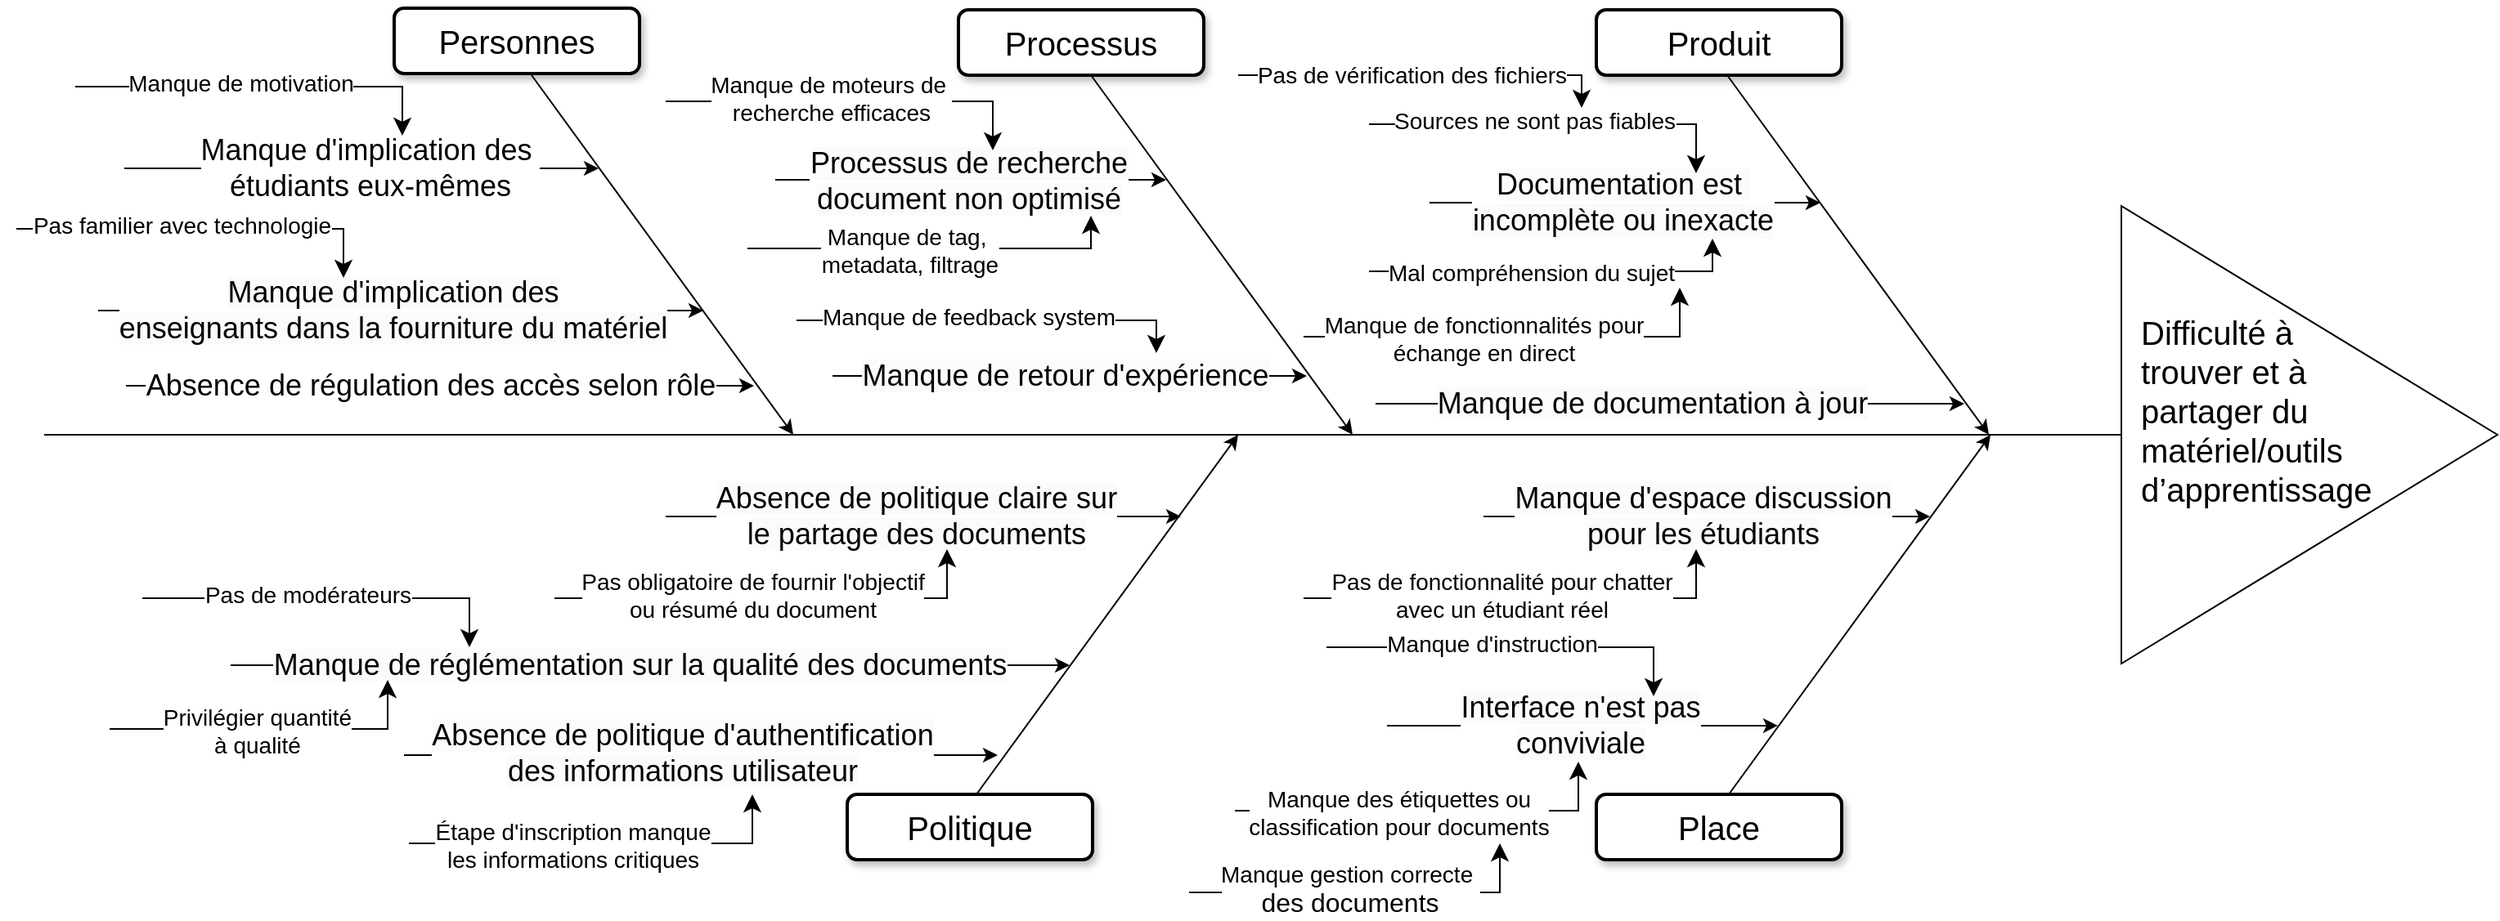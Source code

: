 <mxfile version="24.9.0">
  <diagram name="Page-1" id="b7a7eaba-c6c5-6fbe-34ae-1d3a4219ac39">
    <mxGraphModel dx="2033" dy="1023" grid="1" gridSize="10" guides="1" tooltips="1" connect="1" arrows="1" fold="1" page="1" pageScale="1.5" pageWidth="1169" pageHeight="826" background="none" math="0" shadow="0">
      <root>
        <mxCell id="0" style=";html=1;" />
        <mxCell id="1" style=";html=1;" parent="0" />
        <mxCell id="QLjQdh_k3CfdYv2O6l8M-19" value="" style="endArrow=none;html=1;rounded=0;" edge="1" parent="1">
          <mxGeometry width="50" height="50" relative="1" as="geometry">
            <mxPoint x="90" y="1220" as="sourcePoint" />
            <mxPoint x="1360" y="1220" as="targetPoint" />
          </mxGeometry>
        </mxCell>
        <mxCell id="QLjQdh_k3CfdYv2O6l8M-20" value="" style="triangle;whiteSpace=wrap;html=1;" vertex="1" parent="1">
          <mxGeometry x="1360" y="1080" width="230" height="280" as="geometry" />
        </mxCell>
        <mxCell id="QLjQdh_k3CfdYv2O6l8M-21" value="&lt;span style=&quot;font-size: 20px;&quot;&gt;Difficulté à trouver et à partager du matériel/outils d’apprentissage&lt;/span&gt;" style="text;html=1;align=left;verticalAlign=middle;whiteSpace=wrap;rounded=0;" vertex="1" parent="1">
          <mxGeometry x="1370" y="1140" width="150" height="130" as="geometry" />
        </mxCell>
        <mxCell id="QLjQdh_k3CfdYv2O6l8M-22" value="" style="endArrow=classic;html=1;rounded=0;" edge="1" parent="1">
          <mxGeometry width="50" height="50" relative="1" as="geometry">
            <mxPoint x="1119" y="1000" as="sourcePoint" />
            <mxPoint x="1279" y="1220" as="targetPoint" />
          </mxGeometry>
        </mxCell>
        <mxCell id="QLjQdh_k3CfdYv2O6l8M-23" value="Produit" style="rounded=1;whiteSpace=wrap;html=1;shadow=1;strokeWidth=2;fontSize=20;" vertex="1" parent="1">
          <mxGeometry x="1039" y="960" width="150" height="40" as="geometry" />
        </mxCell>
        <mxCell id="QLjQdh_k3CfdYv2O6l8M-24" value="" style="endArrow=classic;html=1;rounded=0;" edge="1" parent="1">
          <mxGeometry width="50" height="50" relative="1" as="geometry">
            <mxPoint x="937" y="1078" as="sourcePoint" />
            <mxPoint x="1176" y="1078" as="targetPoint" />
          </mxGeometry>
        </mxCell>
        <mxCell id="QLjQdh_k3CfdYv2O6l8M-32" value="&lt;font style=&quot;background-color: rgb(251, 251, 251); font-size: 18px;&quot;&gt;Documentation est&amp;nbsp;&lt;/font&gt;&lt;div style=&quot;font-size: 12px; background-color: rgb(251, 251, 251);&quot;&gt;&lt;font style=&quot;font-size: 18px;&quot;&gt;incomplète&amp;nbsp;&lt;/font&gt;&lt;span style=&quot;font-size: 18px; background-color: initial;&quot;&gt;ou inexacte&lt;/span&gt;&lt;/div&gt;" style="edgeLabel;html=1;align=center;verticalAlign=middle;resizable=0;points=[];" vertex="1" connectable="0" parent="QLjQdh_k3CfdYv2O6l8M-24">
          <mxGeometry x="-0.079" y="1" relative="1" as="geometry">
            <mxPoint x="8" y="1" as="offset" />
          </mxGeometry>
        </mxCell>
        <mxCell id="QLjQdh_k3CfdYv2O6l8M-28" value="" style="endArrow=classic;html=1;rounded=0;" edge="1" parent="1">
          <mxGeometry width="50" height="50" relative="1" as="geometry">
            <mxPoint x="904" y="1201" as="sourcePoint" />
            <mxPoint x="1264" y="1201" as="targetPoint" />
          </mxGeometry>
        </mxCell>
        <mxCell id="QLjQdh_k3CfdYv2O6l8M-34" value="&lt;span style=&quot;background-color: rgb(251, 251, 251); font-size: 18px;&quot;&gt;Manque de documentation&amp;nbsp;&lt;/span&gt;&lt;span style=&quot;background-color: rgb(251, 251, 251); font-size: 18px;&quot;&gt;à jour&lt;/span&gt;" style="edgeLabel;html=1;align=center;verticalAlign=middle;resizable=0;points=[];" vertex="1" connectable="0" parent="QLjQdh_k3CfdYv2O6l8M-28">
          <mxGeometry x="-0.237" y="1" relative="1" as="geometry">
            <mxPoint x="31" y="1" as="offset" />
          </mxGeometry>
        </mxCell>
        <mxCell id="QLjQdh_k3CfdYv2O6l8M-36" value="" style="edgeStyle=segmentEdgeStyle;endArrow=classic;html=1;curved=0;rounded=0;endSize=8;startSize=8;" edge="1" parent="1">
          <mxGeometry width="50" height="50" relative="1" as="geometry">
            <mxPoint x="900" y="1120" as="sourcePoint" />
            <mxPoint x="1110" y="1100" as="targetPoint" />
            <Array as="points">
              <mxPoint x="900" y="1120" />
              <mxPoint x="1110" y="1120" />
            </Array>
          </mxGeometry>
        </mxCell>
        <mxCell id="QLjQdh_k3CfdYv2O6l8M-37" value="Text" style="edgeLabel;html=1;align=center;verticalAlign=middle;resizable=0;points=[];" vertex="1" connectable="0" parent="QLjQdh_k3CfdYv2O6l8M-36">
          <mxGeometry x="-0.698" relative="1" as="geometry">
            <mxPoint as="offset" />
          </mxGeometry>
        </mxCell>
        <mxCell id="QLjQdh_k3CfdYv2O6l8M-38" value="&lt;font style=&quot;font-size: 14px;&quot;&gt;Mal compréhension du sujet&lt;/font&gt;" style="edgeLabel;html=1;align=center;verticalAlign=middle;resizable=0;points=[];" vertex="1" connectable="0" parent="QLjQdh_k3CfdYv2O6l8M-36">
          <mxGeometry x="-0.724" y="-1" relative="1" as="geometry">
            <mxPoint x="67" as="offset" />
          </mxGeometry>
        </mxCell>
        <mxCell id="QLjQdh_k3CfdYv2O6l8M-40" value="" style="edgeStyle=segmentEdgeStyle;endArrow=classic;html=1;curved=0;rounded=0;endSize=8;startSize=8;" edge="1" parent="1">
          <mxGeometry width="50" height="50" relative="1" as="geometry">
            <mxPoint x="900" y="1030" as="sourcePoint" />
            <mxPoint x="1100" y="1060" as="targetPoint" />
            <Array as="points">
              <mxPoint x="930" y="1030" />
              <mxPoint x="1100" y="1030" />
            </Array>
          </mxGeometry>
        </mxCell>
        <mxCell id="QLjQdh_k3CfdYv2O6l8M-41" value="&lt;font style=&quot;font-size: 14px;&quot;&gt;Sources ne sont pas fiables&lt;/font&gt;" style="edgeLabel;html=1;align=center;verticalAlign=middle;resizable=0;points=[];" vertex="1" connectable="0" parent="QLjQdh_k3CfdYv2O6l8M-40">
          <mxGeometry x="-0.126" y="2" relative="1" as="geometry">
            <mxPoint as="offset" />
          </mxGeometry>
        </mxCell>
        <mxCell id="QLjQdh_k3CfdYv2O6l8M-42" value="" style="edgeStyle=segmentEdgeStyle;endArrow=classic;html=1;curved=0;rounded=0;endSize=8;startSize=8;" edge="1" parent="1">
          <mxGeometry width="50" height="50" relative="1" as="geometry">
            <mxPoint x="820" y="1000" as="sourcePoint" />
            <mxPoint x="1030" y="1020" as="targetPoint" />
          </mxGeometry>
        </mxCell>
        <mxCell id="QLjQdh_k3CfdYv2O6l8M-43" value="&lt;font style=&quot;font-size: 14px;&quot;&gt;Pas de vérification des fichiers&lt;/font&gt;" style="edgeLabel;html=1;align=center;verticalAlign=middle;resizable=0;points=[];" vertex="1" connectable="0" parent="QLjQdh_k3CfdYv2O6l8M-42">
          <mxGeometry x="-0.226" y="1" relative="1" as="geometry">
            <mxPoint x="17" y="1" as="offset" />
          </mxGeometry>
        </mxCell>
        <mxCell id="QLjQdh_k3CfdYv2O6l8M-44" value="Processus" style="rounded=1;whiteSpace=wrap;html=1;shadow=1;strokeWidth=2;fontSize=20;" vertex="1" parent="1">
          <mxGeometry x="649" y="960" width="150" height="40" as="geometry" />
        </mxCell>
        <mxCell id="QLjQdh_k3CfdYv2O6l8M-45" value="" style="endArrow=classic;html=1;rounded=0;" edge="1" parent="1">
          <mxGeometry width="50" height="50" relative="1" as="geometry">
            <mxPoint x="537" y="1064" as="sourcePoint" />
            <mxPoint x="776" y="1064" as="targetPoint" />
          </mxGeometry>
        </mxCell>
        <mxCell id="QLjQdh_k3CfdYv2O6l8M-46" value="&lt;span style=&quot;font-size: 18px; background-color: rgb(251, 251, 251);&quot;&gt;Processus de recherche&lt;/span&gt;&lt;div&gt;&lt;span style=&quot;font-size: 18px; background-color: rgb(251, 251, 251);&quot;&gt;document non optimisé&lt;/span&gt;&lt;/div&gt;" style="edgeLabel;html=1;align=center;verticalAlign=middle;resizable=0;points=[];" vertex="1" connectable="0" parent="QLjQdh_k3CfdYv2O6l8M-45">
          <mxGeometry x="-0.079" y="1" relative="1" as="geometry">
            <mxPoint x="8" y="2" as="offset" />
          </mxGeometry>
        </mxCell>
        <mxCell id="QLjQdh_k3CfdYv2O6l8M-47" value="" style="endArrow=classic;html=1;rounded=0;" edge="1" parent="1">
          <mxGeometry width="50" height="50" relative="1" as="geometry">
            <mxPoint x="572" y="1184" as="sourcePoint" />
            <mxPoint x="862" y="1184" as="targetPoint" />
          </mxGeometry>
        </mxCell>
        <mxCell id="QLjQdh_k3CfdYv2O6l8M-48" value="&lt;span style=&quot;font-size: 18px; background-color: rgb(251, 251, 251);&quot;&gt;Manque de retour d&#39;expérience&lt;/span&gt;" style="edgeLabel;html=1;align=center;verticalAlign=middle;resizable=0;points=[];" vertex="1" connectable="0" parent="QLjQdh_k3CfdYv2O6l8M-47">
          <mxGeometry x="-0.237" y="1" relative="1" as="geometry">
            <mxPoint x="31" y="1" as="offset" />
          </mxGeometry>
        </mxCell>
        <mxCell id="QLjQdh_k3CfdYv2O6l8M-52" value="" style="edgeStyle=segmentEdgeStyle;endArrow=classic;html=1;curved=0;rounded=0;endSize=8;startSize=8;" edge="1" parent="1">
          <mxGeometry width="50" height="50" relative="1" as="geometry">
            <mxPoint x="470" y="1016" as="sourcePoint" />
            <mxPoint x="670" y="1046" as="targetPoint" />
            <Array as="points">
              <mxPoint x="500" y="1016" />
              <mxPoint x="670" y="1016" />
            </Array>
          </mxGeometry>
        </mxCell>
        <mxCell id="QLjQdh_k3CfdYv2O6l8M-53" value="&lt;font style=&quot;font-size: 14px;&quot;&gt;Manque de moteurs de&amp;nbsp;&lt;/font&gt;&lt;div&gt;&lt;font style=&quot;font-size: 14px;&quot;&gt;recherche efficaces&lt;/font&gt;&lt;/div&gt;" style="edgeLabel;html=1;align=center;verticalAlign=middle;resizable=0;points=[];" vertex="1" connectable="0" parent="QLjQdh_k3CfdYv2O6l8M-52">
          <mxGeometry x="-0.126" y="2" relative="1" as="geometry">
            <mxPoint as="offset" />
          </mxGeometry>
        </mxCell>
        <mxCell id="QLjQdh_k3CfdYv2O6l8M-56" value="" style="endArrow=classic;html=1;rounded=0;" edge="1" parent="1">
          <mxGeometry width="50" height="50" relative="1" as="geometry">
            <mxPoint x="730" y="1000" as="sourcePoint" />
            <mxPoint x="890" y="1220" as="targetPoint" />
          </mxGeometry>
        </mxCell>
        <mxCell id="QLjQdh_k3CfdYv2O6l8M-57" value="Personnes" style="rounded=1;whiteSpace=wrap;html=1;shadow=1;strokeWidth=2;fontSize=20;" vertex="1" parent="1">
          <mxGeometry x="304" y="959" width="150" height="40" as="geometry" />
        </mxCell>
        <mxCell id="QLjQdh_k3CfdYv2O6l8M-60" value="" style="endArrow=classic;html=1;rounded=0;" edge="1" parent="1">
          <mxGeometry width="50" height="50" relative="1" as="geometry">
            <mxPoint x="123" y="1144" as="sourcePoint" />
            <mxPoint x="493" y="1144" as="targetPoint" />
          </mxGeometry>
        </mxCell>
        <mxCell id="QLjQdh_k3CfdYv2O6l8M-61" value="&lt;span style=&quot;background-color: rgb(251, 251, 251); font-size: 18px;&quot;&gt;Manque d&#39;implication des&lt;/span&gt;&lt;div&gt;&lt;span style=&quot;font-size: 18px; background-color: rgb(251, 251, 251);&quot;&gt;enseignants dans la fourniture du matériel&lt;/span&gt;&lt;/div&gt;" style="edgeLabel;html=1;align=center;verticalAlign=middle;resizable=0;points=[];" vertex="1" connectable="0" parent="QLjQdh_k3CfdYv2O6l8M-60">
          <mxGeometry x="-0.237" y="1" relative="1" as="geometry">
            <mxPoint x="39" y="1" as="offset" />
          </mxGeometry>
        </mxCell>
        <mxCell id="QLjQdh_k3CfdYv2O6l8M-64" value="" style="endArrow=classic;html=1;rounded=0;" edge="1" parent="1">
          <mxGeometry width="50" height="50" relative="1" as="geometry">
            <mxPoint x="388" y="1000" as="sourcePoint" />
            <mxPoint x="548" y="1220" as="targetPoint" />
          </mxGeometry>
        </mxCell>
        <mxCell id="QLjQdh_k3CfdYv2O6l8M-66" value="" style="endArrow=classic;html=1;rounded=0;" edge="1" parent="1">
          <mxGeometry width="50" height="50" relative="1" as="geometry">
            <mxPoint x="1120" y="1440" as="sourcePoint" />
            <mxPoint x="1280" y="1220" as="targetPoint" />
          </mxGeometry>
        </mxCell>
        <mxCell id="QLjQdh_k3CfdYv2O6l8M-67" value="Place" style="rounded=1;whiteSpace=wrap;html=1;shadow=1;strokeWidth=2;fontSize=20;" vertex="1" parent="1">
          <mxGeometry x="1039" y="1440" width="150" height="40" as="geometry" />
        </mxCell>
        <mxCell id="QLjQdh_k3CfdYv2O6l8M-68" value="" style="endArrow=classic;html=1;rounded=0;" edge="1" parent="1">
          <mxGeometry width="50" height="50" relative="1" as="geometry">
            <mxPoint x="911" y="1397.98" as="sourcePoint" />
            <mxPoint x="1150" y="1397.98" as="targetPoint" />
          </mxGeometry>
        </mxCell>
        <mxCell id="QLjQdh_k3CfdYv2O6l8M-69" value="&lt;span style=&quot;font-size: 18px; background-color: rgb(251, 251, 251);&quot;&gt;Interface n&#39;est pas&lt;/span&gt;&lt;div&gt;&lt;span style=&quot;font-size: 18px; background-color: rgb(251, 251, 251);&quot;&gt;conviviale&lt;/span&gt;&lt;/div&gt;" style="edgeLabel;html=1;align=center;verticalAlign=middle;resizable=0;points=[];" vertex="1" connectable="0" parent="QLjQdh_k3CfdYv2O6l8M-68">
          <mxGeometry x="-0.079" y="1" relative="1" as="geometry">
            <mxPoint x="8" y="1" as="offset" />
          </mxGeometry>
        </mxCell>
        <mxCell id="QLjQdh_k3CfdYv2O6l8M-71" value="" style="edgeStyle=segmentEdgeStyle;endArrow=classic;html=1;curved=0;rounded=0;endSize=8;startSize=8;" edge="1" parent="1">
          <mxGeometry width="50" height="50" relative="1" as="geometry">
            <mxPoint x="818" y="1449.98" as="sourcePoint" />
            <mxPoint x="1028" y="1419.98" as="targetPoint" />
            <Array as="points">
              <mxPoint x="938" y="1449.98" />
              <mxPoint x="1028" y="1449.98" />
            </Array>
          </mxGeometry>
        </mxCell>
        <mxCell id="QLjQdh_k3CfdYv2O6l8M-73" value="&lt;font style=&quot;font-size: 14px;&quot;&gt;Manque des étiquettes ou&lt;/font&gt;&lt;div&gt;&lt;font style=&quot;font-size: 14px;&quot;&gt;classification pour documents&lt;/font&gt;&lt;/div&gt;" style="edgeLabel;html=1;align=center;verticalAlign=middle;resizable=0;points=[];" vertex="1" connectable="0" parent="QLjQdh_k3CfdYv2O6l8M-71">
          <mxGeometry x="-0.724" y="-1" relative="1" as="geometry">
            <mxPoint x="67" as="offset" />
          </mxGeometry>
        </mxCell>
        <mxCell id="QLjQdh_k3CfdYv2O6l8M-74" value="" style="edgeStyle=segmentEdgeStyle;endArrow=classic;html=1;curved=0;rounded=0;endSize=8;startSize=8;" edge="1" parent="1">
          <mxGeometry width="50" height="50" relative="1" as="geometry">
            <mxPoint x="874" y="1349.98" as="sourcePoint" />
            <mxPoint x="1074" y="1379.98" as="targetPoint" />
            <Array as="points">
              <mxPoint x="904" y="1349.98" />
              <mxPoint x="1074" y="1349.98" />
            </Array>
          </mxGeometry>
        </mxCell>
        <mxCell id="QLjQdh_k3CfdYv2O6l8M-75" value="&lt;span style=&quot;font-size: 14px;&quot;&gt;Manque d&#39;instruction&lt;/span&gt;" style="edgeLabel;html=1;align=center;verticalAlign=middle;resizable=0;points=[];" vertex="1" connectable="0" parent="QLjQdh_k3CfdYv2O6l8M-74">
          <mxGeometry x="-0.126" y="2" relative="1" as="geometry">
            <mxPoint as="offset" />
          </mxGeometry>
        </mxCell>
        <mxCell id="QLjQdh_k3CfdYv2O6l8M-77" value="" style="edgeStyle=segmentEdgeStyle;endArrow=classic;html=1;curved=0;rounded=0;endSize=8;startSize=8;" edge="1" parent="1">
          <mxGeometry width="50" height="50" relative="1" as="geometry">
            <mxPoint x="790" y="1500" as="sourcePoint" />
            <mxPoint x="980" y="1470" as="targetPoint" />
            <Array as="points">
              <mxPoint x="930" y="1500" />
              <mxPoint x="980" y="1500" />
            </Array>
          </mxGeometry>
        </mxCell>
        <mxCell id="QLjQdh_k3CfdYv2O6l8M-78" value="&lt;font style=&quot;font-size: 14px;&quot;&gt;Manque gestion correcte&amp;nbsp;&lt;/font&gt;&lt;div&gt;&lt;font size=&quot;3&quot;&gt;des documents&lt;/font&gt;&lt;/div&gt;" style="edgeLabel;html=1;align=center;verticalAlign=middle;resizable=0;points=[];" vertex="1" connectable="0" parent="QLjQdh_k3CfdYv2O6l8M-77">
          <mxGeometry x="-0.209" y="2" relative="1" as="geometry">
            <mxPoint x="11" as="offset" />
          </mxGeometry>
        </mxCell>
        <mxCell id="QLjQdh_k3CfdYv2O6l8M-79" value="" style="endArrow=classic;html=1;rounded=0;" edge="1" parent="1">
          <mxGeometry width="50" height="50" relative="1" as="geometry">
            <mxPoint x="970" y="1270" as="sourcePoint" />
            <mxPoint x="1243" y="1270" as="targetPoint" />
          </mxGeometry>
        </mxCell>
        <mxCell id="QLjQdh_k3CfdYv2O6l8M-80" value="&lt;span style=&quot;font-size: 18px; background-color: rgb(251, 251, 251);&quot;&gt;Manque d&#39;espace discussion&lt;/span&gt;&lt;div&gt;&lt;span style=&quot;font-size: 18px; background-color: rgb(251, 251, 251);&quot;&gt;pour les étudiants&lt;/span&gt;&lt;/div&gt;" style="edgeLabel;html=1;align=center;verticalAlign=middle;resizable=0;points=[];" vertex="1" connectable="0" parent="QLjQdh_k3CfdYv2O6l8M-79">
          <mxGeometry x="-0.079" y="1" relative="1" as="geometry">
            <mxPoint x="8" y="1" as="offset" />
          </mxGeometry>
        </mxCell>
        <mxCell id="QLjQdh_k3CfdYv2O6l8M-81" value="" style="edgeStyle=segmentEdgeStyle;endArrow=classic;html=1;curved=0;rounded=0;endSize=8;startSize=8;" edge="1" parent="1">
          <mxGeometry width="50" height="50" relative="1" as="geometry">
            <mxPoint x="860" y="1320" as="sourcePoint" />
            <mxPoint x="1100" y="1290" as="targetPoint" />
            <Array as="points">
              <mxPoint x="1010" y="1320" />
              <mxPoint x="1100" y="1320" />
            </Array>
          </mxGeometry>
        </mxCell>
        <mxCell id="QLjQdh_k3CfdYv2O6l8M-83" value="&lt;font style=&quot;font-size: 14px;&quot;&gt;Pas de fonctionnalité pour chatter&lt;/font&gt;&lt;div&gt;&lt;font style=&quot;font-size: 14px;&quot;&gt;avec un étudiant réel&lt;/font&gt;&lt;/div&gt;" style="edgeLabel;html=1;align=center;verticalAlign=middle;resizable=0;points=[];" vertex="1" connectable="0" parent="QLjQdh_k3CfdYv2O6l8M-81">
          <mxGeometry x="-0.724" y="-1" relative="1" as="geometry">
            <mxPoint x="83" y="-3" as="offset" />
          </mxGeometry>
        </mxCell>
        <mxCell id="QLjQdh_k3CfdYv2O6l8M-85" value="Politique" style="rounded=1;whiteSpace=wrap;html=1;shadow=1;strokeWidth=2;fontSize=20;" vertex="1" parent="1">
          <mxGeometry x="581" y="1440" width="150" height="40" as="geometry" />
        </mxCell>
        <mxCell id="QLjQdh_k3CfdYv2O6l8M-86" value="" style="endArrow=classic;html=1;rounded=0;" edge="1" parent="1">
          <mxGeometry width="50" height="50" relative="1" as="geometry">
            <mxPoint x="310" y="1416" as="sourcePoint" />
            <mxPoint x="673" y="1416" as="targetPoint" />
          </mxGeometry>
        </mxCell>
        <mxCell id="QLjQdh_k3CfdYv2O6l8M-87" value="&lt;span style=&quot;font-size: 18px; background-color: rgb(251, 251, 251);&quot;&gt;Absence de politique d&#39;authentification&lt;/span&gt;&lt;div&gt;&lt;span style=&quot;font-size: 18px; background-color: rgb(251, 251, 251);&quot;&gt;des informations utilisateur&lt;/span&gt;&lt;/div&gt;" style="edgeLabel;html=1;align=center;verticalAlign=middle;resizable=0;points=[];" vertex="1" connectable="0" parent="QLjQdh_k3CfdYv2O6l8M-86">
          <mxGeometry x="-0.079" y="1" relative="1" as="geometry">
            <mxPoint x="3" as="offset" />
          </mxGeometry>
        </mxCell>
        <mxCell id="QLjQdh_k3CfdYv2O6l8M-88" value="" style="edgeStyle=segmentEdgeStyle;endArrow=classic;html=1;curved=0;rounded=0;endSize=8;startSize=8;" edge="1" parent="1">
          <mxGeometry width="50" height="50" relative="1" as="geometry">
            <mxPoint x="312.98" y="1470" as="sourcePoint" />
            <mxPoint x="522.98" y="1440" as="targetPoint" />
            <Array as="points">
              <mxPoint x="432.98" y="1470" />
              <mxPoint x="522.98" y="1470" />
            </Array>
          </mxGeometry>
        </mxCell>
        <mxCell id="QLjQdh_k3CfdYv2O6l8M-89" value="&lt;span style=&quot;font-size: 14px;&quot;&gt;Étape d&#39;inscription manque&lt;/span&gt;&lt;div&gt;&lt;span style=&quot;font-size: 14px;&quot;&gt;les informations critiques&lt;/span&gt;&lt;/div&gt;" style="edgeLabel;html=1;align=center;verticalAlign=middle;resizable=0;points=[];" vertex="1" connectable="0" parent="QLjQdh_k3CfdYv2O6l8M-88">
          <mxGeometry x="-0.724" y="-1" relative="1" as="geometry">
            <mxPoint x="67" as="offset" />
          </mxGeometry>
        </mxCell>
        <mxCell id="QLjQdh_k3CfdYv2O6l8M-93" value="" style="endArrow=classic;html=1;rounded=0;" edge="1" parent="1">
          <mxGeometry width="50" height="50" relative="1" as="geometry">
            <mxPoint x="470" y="1270" as="sourcePoint" />
            <mxPoint x="785" y="1270" as="targetPoint" />
          </mxGeometry>
        </mxCell>
        <mxCell id="QLjQdh_k3CfdYv2O6l8M-94" value="&lt;span style=&quot;font-size: 18px; background-color: rgb(251, 251, 251);&quot;&gt;Absence de politique claire sur&lt;/span&gt;&lt;div&gt;&lt;span style=&quot;font-size: 18px; background-color: rgb(251, 251, 251);&quot;&gt;le partage des documents&lt;/span&gt;&lt;/div&gt;" style="edgeLabel;html=1;align=center;verticalAlign=middle;resizable=0;points=[];" vertex="1" connectable="0" parent="QLjQdh_k3CfdYv2O6l8M-93">
          <mxGeometry x="-0.079" y="1" relative="1" as="geometry">
            <mxPoint x="8" y="1" as="offset" />
          </mxGeometry>
        </mxCell>
        <mxCell id="QLjQdh_k3CfdYv2O6l8M-95" value="" style="edgeStyle=segmentEdgeStyle;endArrow=classic;html=1;curved=0;rounded=0;endSize=8;startSize=8;" edge="1" parent="1">
          <mxGeometry width="50" height="50" relative="1" as="geometry">
            <mxPoint x="402" y="1320" as="sourcePoint" />
            <mxPoint x="642" y="1290" as="targetPoint" />
            <Array as="points">
              <mxPoint x="552" y="1320" />
              <mxPoint x="642" y="1320" />
            </Array>
          </mxGeometry>
        </mxCell>
        <mxCell id="QLjQdh_k3CfdYv2O6l8M-96" value="&lt;span style=&quot;font-size: 14px;&quot;&gt;Pas obligatoire de fournir l&#39;objectif&lt;/span&gt;&lt;div&gt;&lt;span style=&quot;font-size: 14px;&quot;&gt;ou résumé du document&lt;/span&gt;&lt;/div&gt;" style="edgeLabel;html=1;align=center;verticalAlign=middle;resizable=0;points=[];" vertex="1" connectable="0" parent="QLjQdh_k3CfdYv2O6l8M-95">
          <mxGeometry x="-0.724" y="-1" relative="1" as="geometry">
            <mxPoint x="83" y="-3" as="offset" />
          </mxGeometry>
        </mxCell>
        <mxCell id="QLjQdh_k3CfdYv2O6l8M-97" value="" style="endArrow=classic;html=1;rounded=0;" edge="1" parent="1">
          <mxGeometry width="50" height="50" relative="1" as="geometry">
            <mxPoint x="660" y="1440" as="sourcePoint" />
            <mxPoint x="820" y="1220" as="targetPoint" />
          </mxGeometry>
        </mxCell>
        <mxCell id="QLjQdh_k3CfdYv2O6l8M-98" value="" style="endArrow=classic;html=1;rounded=0;" edge="1" parent="1">
          <mxGeometry width="50" height="50" relative="1" as="geometry">
            <mxPoint x="204" y="1361" as="sourcePoint" />
            <mxPoint x="717" y="1361" as="targetPoint" />
          </mxGeometry>
        </mxCell>
        <mxCell id="QLjQdh_k3CfdYv2O6l8M-99" value="&lt;span style=&quot;font-size: 18px; background-color: rgb(251, 251, 251);&quot;&gt;Manque de réglémentation sur la qualité des documents&lt;/span&gt;" style="edgeLabel;html=1;align=center;verticalAlign=middle;resizable=0;points=[];" vertex="1" connectable="0" parent="QLjQdh_k3CfdYv2O6l8M-98">
          <mxGeometry x="-0.079" y="1" relative="1" as="geometry">
            <mxPoint x="14" y="1" as="offset" />
          </mxGeometry>
        </mxCell>
        <mxCell id="QLjQdh_k3CfdYv2O6l8M-100" value="" style="edgeStyle=segmentEdgeStyle;endArrow=classic;html=1;curved=0;rounded=0;endSize=8;startSize=8;" edge="1" parent="1">
          <mxGeometry width="50" height="50" relative="1" as="geometry">
            <mxPoint x="130" y="1400" as="sourcePoint" />
            <mxPoint x="300" y="1370" as="targetPoint" />
            <Array as="points">
              <mxPoint x="210.0" y="1400" />
              <mxPoint x="300" y="1400" />
            </Array>
          </mxGeometry>
        </mxCell>
        <mxCell id="QLjQdh_k3CfdYv2O6l8M-101" value="&lt;span style=&quot;font-size: 14px;&quot;&gt;Privilégier quantité&lt;/span&gt;&lt;div&gt;&lt;span style=&quot;font-size: 14px;&quot;&gt;à qualité&lt;/span&gt;&lt;/div&gt;" style="edgeLabel;html=1;align=center;verticalAlign=middle;resizable=0;points=[];" vertex="1" connectable="0" parent="QLjQdh_k3CfdYv2O6l8M-100">
          <mxGeometry x="-0.724" y="-1" relative="1" as="geometry">
            <mxPoint x="62" as="offset" />
          </mxGeometry>
        </mxCell>
        <mxCell id="QLjQdh_k3CfdYv2O6l8M-102" value="" style="edgeStyle=segmentEdgeStyle;endArrow=classic;html=1;curved=0;rounded=0;endSize=8;startSize=8;" edge="1" parent="1">
          <mxGeometry width="50" height="50" relative="1" as="geometry">
            <mxPoint x="150" y="1320" as="sourcePoint" />
            <mxPoint x="350" y="1350" as="targetPoint" />
            <Array as="points">
              <mxPoint x="180" y="1320" />
              <mxPoint x="350" y="1320" />
            </Array>
          </mxGeometry>
        </mxCell>
        <mxCell id="QLjQdh_k3CfdYv2O6l8M-103" value="&lt;span style=&quot;font-size: 14px;&quot;&gt;Pas de modérateurs&lt;/span&gt;" style="edgeLabel;html=1;align=center;verticalAlign=middle;resizable=0;points=[];" vertex="1" connectable="0" parent="QLjQdh_k3CfdYv2O6l8M-102">
          <mxGeometry x="-0.126" y="2" relative="1" as="geometry">
            <mxPoint as="offset" />
          </mxGeometry>
        </mxCell>
        <mxCell id="QLjQdh_k3CfdYv2O6l8M-105" value="" style="endArrow=classic;html=1;rounded=0;" edge="1" parent="1">
          <mxGeometry width="50" height="50" relative="1" as="geometry">
            <mxPoint x="139" y="1057" as="sourcePoint" />
            <mxPoint x="429" y="1057" as="targetPoint" />
          </mxGeometry>
        </mxCell>
        <mxCell id="QLjQdh_k3CfdYv2O6l8M-106" value="&lt;span style=&quot;font-size: 18px;&quot;&gt;Manque d&#39;implication des&amp;nbsp;&lt;/span&gt;&lt;div&gt;&lt;span style=&quot;font-size: 18px;&quot;&gt;étudiants eux-mêmes&lt;/span&gt;&lt;/div&gt;" style="edgeLabel;html=1;align=center;verticalAlign=middle;resizable=0;points=[];" vertex="1" connectable="0" parent="QLjQdh_k3CfdYv2O6l8M-105">
          <mxGeometry x="-0.237" y="1" relative="1" as="geometry">
            <mxPoint x="39" y="1" as="offset" />
          </mxGeometry>
        </mxCell>
        <mxCell id="QLjQdh_k3CfdYv2O6l8M-107" value="" style="edgeStyle=segmentEdgeStyle;endArrow=classic;html=1;curved=0;rounded=0;endSize=8;startSize=8;" edge="1" parent="1">
          <mxGeometry width="50" height="50" relative="1" as="geometry">
            <mxPoint x="109" y="1007" as="sourcePoint" />
            <mxPoint x="309" y="1037" as="targetPoint" />
            <Array as="points">
              <mxPoint x="139" y="1007" />
              <mxPoint x="309" y="1007" />
            </Array>
          </mxGeometry>
        </mxCell>
        <mxCell id="QLjQdh_k3CfdYv2O6l8M-108" value="&lt;font style=&quot;font-size: 14px;&quot;&gt;Manque de motivation&lt;/font&gt;" style="edgeLabel;html=1;align=center;verticalAlign=middle;resizable=0;points=[];" vertex="1" connectable="0" parent="QLjQdh_k3CfdYv2O6l8M-107">
          <mxGeometry x="-0.126" y="2" relative="1" as="geometry">
            <mxPoint as="offset" />
          </mxGeometry>
        </mxCell>
        <mxCell id="QLjQdh_k3CfdYv2O6l8M-109" value="" style="edgeStyle=segmentEdgeStyle;endArrow=classic;html=1;curved=0;rounded=0;endSize=8;startSize=8;" edge="1" parent="1">
          <mxGeometry width="50" height="50" relative="1" as="geometry">
            <mxPoint x="73" y="1094" as="sourcePoint" />
            <mxPoint x="273" y="1124" as="targetPoint" />
            <Array as="points">
              <mxPoint x="103" y="1094" />
              <mxPoint x="273" y="1094" />
            </Array>
          </mxGeometry>
        </mxCell>
        <mxCell id="QLjQdh_k3CfdYv2O6l8M-110" value="&lt;font style=&quot;font-size: 14px;&quot;&gt;Pas familier avec technologie&lt;/font&gt;" style="edgeLabel;html=1;align=center;verticalAlign=middle;resizable=0;points=[];" vertex="1" connectable="0" parent="QLjQdh_k3CfdYv2O6l8M-109">
          <mxGeometry x="-0.126" y="2" relative="1" as="geometry">
            <mxPoint as="offset" />
          </mxGeometry>
        </mxCell>
        <mxCell id="QLjQdh_k3CfdYv2O6l8M-111" value="" style="edgeStyle=segmentEdgeStyle;endArrow=classic;html=1;curved=0;rounded=0;endSize=8;startSize=8;" edge="1" parent="1">
          <mxGeometry width="50" height="50" relative="1" as="geometry">
            <mxPoint x="520" y="1106" as="sourcePoint" />
            <mxPoint x="730" y="1086" as="targetPoint" />
            <Array as="points">
              <mxPoint x="520" y="1106" />
              <mxPoint x="730" y="1106" />
            </Array>
          </mxGeometry>
        </mxCell>
        <mxCell id="QLjQdh_k3CfdYv2O6l8M-113" value="&lt;font style=&quot;font-size: 14px;&quot;&gt;Manque de tag,&amp;nbsp;&lt;/font&gt;&lt;div&gt;&lt;font style=&quot;font-size: 14px;&quot;&gt;metadata, filtrage&lt;/font&gt;&lt;/div&gt;" style="edgeLabel;html=1;align=center;verticalAlign=middle;resizable=0;points=[];" vertex="1" connectable="0" parent="QLjQdh_k3CfdYv2O6l8M-111">
          <mxGeometry x="-0.724" y="-1" relative="1" as="geometry">
            <mxPoint x="67" as="offset" />
          </mxGeometry>
        </mxCell>
        <mxCell id="QLjQdh_k3CfdYv2O6l8M-114" value="" style="edgeStyle=segmentEdgeStyle;endArrow=classic;html=1;curved=0;rounded=0;endSize=8;startSize=8;" edge="1" parent="1">
          <mxGeometry width="50" height="50" relative="1" as="geometry">
            <mxPoint x="550" y="1150" as="sourcePoint" />
            <mxPoint x="770" y="1170" as="targetPoint" />
            <Array as="points">
              <mxPoint x="570" y="1150" />
              <mxPoint x="770" y="1150" />
            </Array>
          </mxGeometry>
        </mxCell>
        <mxCell id="QLjQdh_k3CfdYv2O6l8M-115" value="&lt;span style=&quot;font-size: 14px;&quot;&gt;Manque de feedback system&lt;/span&gt;" style="edgeLabel;html=1;align=center;verticalAlign=middle;resizable=0;points=[];" vertex="1" connectable="0" parent="QLjQdh_k3CfdYv2O6l8M-114">
          <mxGeometry x="-0.126" y="2" relative="1" as="geometry">
            <mxPoint as="offset" />
          </mxGeometry>
        </mxCell>
        <mxCell id="QLjQdh_k3CfdYv2O6l8M-118" value="" style="edgeStyle=segmentEdgeStyle;endArrow=classic;html=1;curved=0;rounded=0;endSize=8;startSize=8;" edge="1" parent="1">
          <mxGeometry width="50" height="50" relative="1" as="geometry">
            <mxPoint x="860" y="1160" as="sourcePoint" />
            <mxPoint x="1090" y="1130" as="targetPoint" />
            <Array as="points">
              <mxPoint x="1090" y="1160" />
            </Array>
          </mxGeometry>
        </mxCell>
        <mxCell id="QLjQdh_k3CfdYv2O6l8M-119" value="Text" style="edgeLabel;html=1;align=center;verticalAlign=middle;resizable=0;points=[];" vertex="1" connectable="0" parent="QLjQdh_k3CfdYv2O6l8M-118">
          <mxGeometry x="-0.698" relative="1" as="geometry">
            <mxPoint as="offset" />
          </mxGeometry>
        </mxCell>
        <mxCell id="QLjQdh_k3CfdYv2O6l8M-120" value="&lt;font style=&quot;font-size: 14px;&quot;&gt;Manque de fonctionnalités pour&lt;/font&gt;&lt;div&gt;&lt;span style=&quot;font-size: 14px;&quot;&gt;échange en direct&lt;/span&gt;&lt;/div&gt;" style="edgeLabel;html=1;align=center;verticalAlign=middle;resizable=0;points=[];" vertex="1" connectable="0" parent="QLjQdh_k3CfdYv2O6l8M-118">
          <mxGeometry x="-0.724" y="-1" relative="1" as="geometry">
            <mxPoint x="74" as="offset" />
          </mxGeometry>
        </mxCell>
        <mxCell id="QLjQdh_k3CfdYv2O6l8M-121" value="" style="endArrow=classic;html=1;rounded=0;" edge="1" parent="1">
          <mxGeometry width="50" height="50" relative="1" as="geometry">
            <mxPoint x="140" y="1190" as="sourcePoint" />
            <mxPoint x="524" y="1190" as="targetPoint" />
          </mxGeometry>
        </mxCell>
        <mxCell id="QLjQdh_k3CfdYv2O6l8M-122" value="&lt;span style=&quot;font-size: 18px;&quot;&gt;Absence de régulation des accès selon rôle&lt;/span&gt;" style="edgeLabel;html=1;align=center;verticalAlign=middle;resizable=0;points=[];" vertex="1" connectable="0" parent="QLjQdh_k3CfdYv2O6l8M-121">
          <mxGeometry x="-0.237" y="1" relative="1" as="geometry">
            <mxPoint x="39" y="1" as="offset" />
          </mxGeometry>
        </mxCell>
      </root>
    </mxGraphModel>
  </diagram>
</mxfile>
